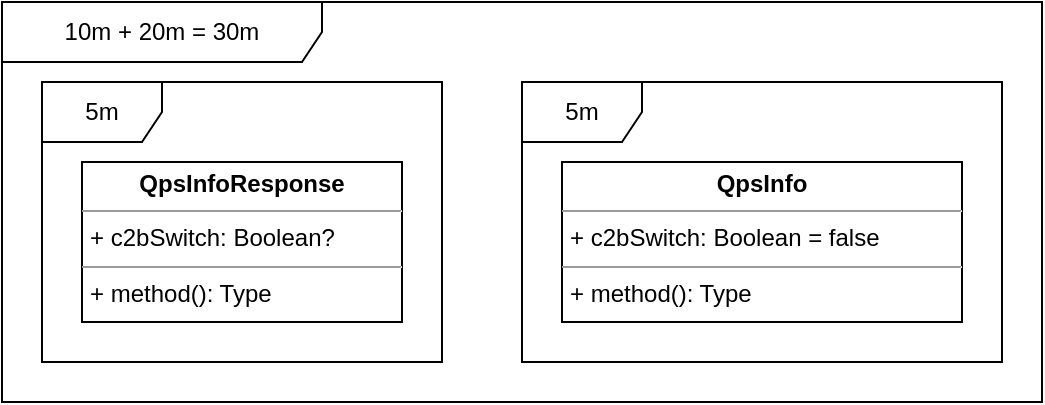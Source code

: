 <mxfile version="15.8.6" type="github">
  <diagram id="3n5Tk2W5omYp55VxxU9u" name="Page-1">
    <mxGraphModel dx="813" dy="441" grid="1" gridSize="10" guides="1" tooltips="1" connect="1" arrows="1" fold="1" page="1" pageScale="1" pageWidth="850" pageHeight="1100" math="0" shadow="0">
      <root>
        <mxCell id="0" />
        <mxCell id="1" parent="0" />
        <mxCell id="w4v-N4Ji7vO0rWm960WZ-1" value="&lt;p style=&quot;margin: 0px ; margin-top: 4px ; text-align: center&quot;&gt;&lt;b&gt;QpsInfoResponse&lt;/b&gt;&lt;/p&gt;&lt;hr size=&quot;1&quot;&gt;&lt;p style=&quot;margin: 0px ; margin-left: 4px&quot;&gt;+ c2bSwitch: Boolean?&lt;/p&gt;&lt;hr size=&quot;1&quot;&gt;&lt;p style=&quot;margin: 0px ; margin-left: 4px&quot;&gt;+ method(): Type&lt;/p&gt;" style="verticalAlign=top;align=left;overflow=fill;fontSize=12;fontFamily=Helvetica;html=1;" vertex="1" parent="1">
          <mxGeometry x="160" y="160" width="160" height="80" as="geometry" />
        </mxCell>
        <mxCell id="w4v-N4Ji7vO0rWm960WZ-2" value="&lt;p style=&quot;margin: 0px ; margin-top: 4px ; text-align: center&quot;&gt;&lt;b&gt;QpsInfo&lt;/b&gt;&lt;/p&gt;&lt;hr size=&quot;1&quot;&gt;&lt;p style=&quot;margin: 0px ; margin-left: 4px&quot;&gt;+ c2bSwitch: Boolean = false&lt;br&gt;&lt;/p&gt;&lt;hr size=&quot;1&quot;&gt;&lt;p style=&quot;margin: 0px ; margin-left: 4px&quot;&gt;+ method(): Type&lt;/p&gt;" style="verticalAlign=top;align=left;overflow=fill;fontSize=12;fontFamily=Helvetica;html=1;" vertex="1" parent="1">
          <mxGeometry x="400" y="160" width="200" height="80" as="geometry" />
        </mxCell>
        <mxCell id="w4v-N4Ji7vO0rWm960WZ-3" value="5m" style="shape=umlFrame;whiteSpace=wrap;html=1;" vertex="1" parent="1">
          <mxGeometry x="140" y="120" width="200" height="140" as="geometry" />
        </mxCell>
        <mxCell id="w4v-N4Ji7vO0rWm960WZ-4" value="5m" style="shape=umlFrame;whiteSpace=wrap;html=1;" vertex="1" parent="1">
          <mxGeometry x="380" y="120" width="240" height="140" as="geometry" />
        </mxCell>
        <mxCell id="w4v-N4Ji7vO0rWm960WZ-5" value="10m + 20m = 30m" style="shape=umlFrame;whiteSpace=wrap;html=1;width=160;height=30;" vertex="1" parent="1">
          <mxGeometry x="120" y="80" width="520" height="200" as="geometry" />
        </mxCell>
      </root>
    </mxGraphModel>
  </diagram>
</mxfile>

